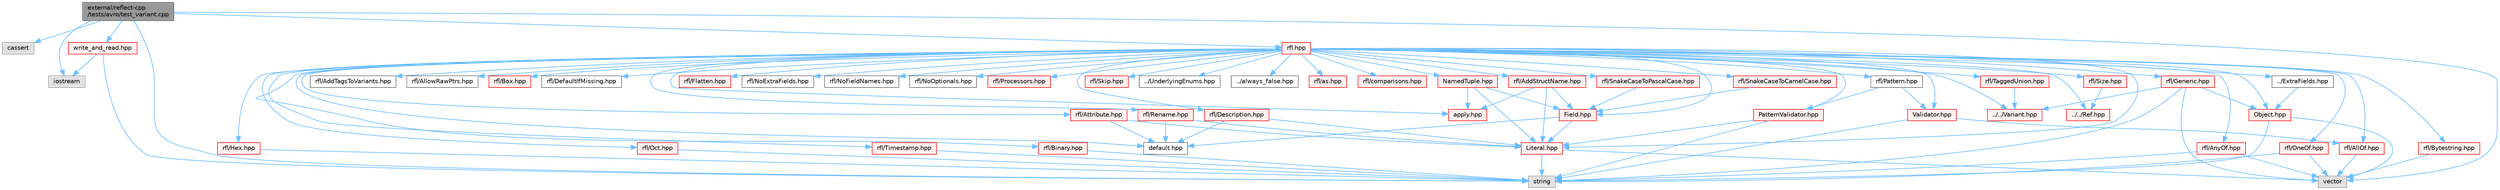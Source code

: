 digraph "external/reflect-cpp/tests/avro/test_variant.cpp"
{
 // LATEX_PDF_SIZE
  bgcolor="transparent";
  edge [fontname=Helvetica,fontsize=10,labelfontname=Helvetica,labelfontsize=10];
  node [fontname=Helvetica,fontsize=10,shape=box,height=0.2,width=0.4];
  Node1 [id="Node000001",label="external/reflect-cpp\l/tests/avro/test_variant.cpp",height=0.2,width=0.4,color="gray40", fillcolor="grey60", style="filled", fontcolor="black",tooltip=" "];
  Node1 -> Node2 [id="edge95_Node000001_Node000002",color="steelblue1",style="solid",tooltip=" "];
  Node2 [id="Node000002",label="cassert",height=0.2,width=0.4,color="grey60", fillcolor="#E0E0E0", style="filled",tooltip=" "];
  Node1 -> Node3 [id="edge96_Node000001_Node000003",color="steelblue1",style="solid",tooltip=" "];
  Node3 [id="Node000003",label="iostream",height=0.2,width=0.4,color="grey60", fillcolor="#E0E0E0", style="filled",tooltip=" "];
  Node1 -> Node4 [id="edge97_Node000001_Node000004",color="steelblue1",style="solid",tooltip=" "];
  Node4 [id="Node000004",label="rfl.hpp",height=0.2,width=0.4,color="red", fillcolor="#FFF0F0", style="filled",URL="$rfl_8hpp.html",tooltip=" "];
  Node4 -> Node5 [id="edge98_Node000004_Node000005",color="steelblue1",style="solid",tooltip=" "];
  Node5 [id="Node000005",label="rfl/AddStructName.hpp",height=0.2,width=0.4,color="red", fillcolor="#FFF0F0", style="filled",URL="$_add_struct_name_8hpp.html",tooltip=" "];
  Node5 -> Node7 [id="edge99_Node000005_Node000007",color="steelblue1",style="solid",tooltip=" "];
  Node7 [id="Node000007",label="Field.hpp",height=0.2,width=0.4,color="red", fillcolor="#FFF0F0", style="filled",URL="$_field_8hpp.html",tooltip=" "];
  Node7 -> Node12 [id="edge100_Node000007_Node000012",color="steelblue1",style="solid",tooltip=" "];
  Node12 [id="Node000012",label="Literal.hpp",height=0.2,width=0.4,color="red", fillcolor="#FFF0F0", style="filled",URL="$_literal_8hpp.html",tooltip=" "];
  Node12 -> Node16 [id="edge101_Node000012_Node000016",color="steelblue1",style="solid",tooltip=" "];
  Node16 [id="Node000016",label="string",height=0.2,width=0.4,color="grey60", fillcolor="#E0E0E0", style="filled",tooltip=" "];
  Node12 -> Node17 [id="edge102_Node000012_Node000017",color="steelblue1",style="solid",tooltip=" "];
  Node17 [id="Node000017",label="vector",height=0.2,width=0.4,color="grey60", fillcolor="#E0E0E0", style="filled",tooltip=" "];
  Node7 -> Node33 [id="edge103_Node000007_Node000033",color="steelblue1",style="solid",tooltip=" "];
  Node33 [id="Node000033",label="default.hpp",height=0.2,width=0.4,color="grey40", fillcolor="white", style="filled",URL="$default_8hpp.html",tooltip=" "];
  Node5 -> Node12 [id="edge104_Node000005_Node000012",color="steelblue1",style="solid",tooltip=" "];
  Node5 -> Node38 [id="edge105_Node000005_Node000038",color="steelblue1",style="solid",tooltip=" "];
  Node38 [id="Node000038",label="apply.hpp",height=0.2,width=0.4,color="red", fillcolor="#FFF0F0", style="filled",URL="$apply_8hpp.html",tooltip=" "];
  Node4 -> Node55 [id="edge106_Node000004_Node000055",color="steelblue1",style="solid",tooltip=" "];
  Node55 [id="Node000055",label="rfl/AddTagsToVariants.hpp",height=0.2,width=0.4,color="grey40", fillcolor="white", style="filled",URL="$_add_tags_to_variants_8hpp.html",tooltip=" "];
  Node4 -> Node56 [id="edge107_Node000004_Node000056",color="steelblue1",style="solid",tooltip=" "];
  Node56 [id="Node000056",label="rfl/AllOf.hpp",height=0.2,width=0.4,color="red", fillcolor="#FFF0F0", style="filled",URL="$_all_of_8hpp.html",tooltip=" "];
  Node56 -> Node17 [id="edge108_Node000056_Node000017",color="steelblue1",style="solid",tooltip=" "];
  Node4 -> Node65 [id="edge109_Node000004_Node000065",color="steelblue1",style="solid",tooltip=" "];
  Node65 [id="Node000065",label="rfl/AllowRawPtrs.hpp",height=0.2,width=0.4,color="grey40", fillcolor="white", style="filled",URL="$_allow_raw_ptrs_8hpp.html",tooltip=" "];
  Node4 -> Node66 [id="edge110_Node000004_Node000066",color="steelblue1",style="solid",tooltip=" "];
  Node66 [id="Node000066",label="rfl/AnyOf.hpp",height=0.2,width=0.4,color="red", fillcolor="#FFF0F0", style="filled",URL="$_any_of_8hpp.html",tooltip=" "];
  Node66 -> Node16 [id="edge111_Node000066_Node000016",color="steelblue1",style="solid",tooltip=" "];
  Node66 -> Node17 [id="edge112_Node000066_Node000017",color="steelblue1",style="solid",tooltip=" "];
  Node4 -> Node68 [id="edge113_Node000004_Node000068",color="steelblue1",style="solid",tooltip=" "];
  Node68 [id="Node000068",label="rfl/Attribute.hpp",height=0.2,width=0.4,color="red", fillcolor="#FFF0F0", style="filled",URL="$_attribute_8hpp.html",tooltip=" "];
  Node68 -> Node12 [id="edge114_Node000068_Node000012",color="steelblue1",style="solid",tooltip=" "];
  Node68 -> Node33 [id="edge115_Node000068_Node000033",color="steelblue1",style="solid",tooltip=" "];
  Node4 -> Node69 [id="edge116_Node000004_Node000069",color="steelblue1",style="solid",tooltip=" "];
  Node69 [id="Node000069",label="rfl/Binary.hpp",height=0.2,width=0.4,color="red", fillcolor="#FFF0F0", style="filled",URL="$_binary_8hpp.html",tooltip=" "];
  Node69 -> Node16 [id="edge117_Node000069_Node000016",color="steelblue1",style="solid",tooltip=" "];
  Node4 -> Node71 [id="edge118_Node000004_Node000071",color="steelblue1",style="solid",tooltip=" "];
  Node71 [id="Node000071",label="rfl/Box.hpp",height=0.2,width=0.4,color="red", fillcolor="#FFF0F0", style="filled",URL="$_box_8hpp.html",tooltip=" "];
  Node4 -> Node72 [id="edge119_Node000004_Node000072",color="steelblue1",style="solid",tooltip=" "];
  Node72 [id="Node000072",label="rfl/Bytestring.hpp",height=0.2,width=0.4,color="red", fillcolor="#FFF0F0", style="filled",URL="$_bytestring_8hpp.html",tooltip=" "];
  Node72 -> Node17 [id="edge120_Node000072_Node000017",color="steelblue1",style="solid",tooltip=" "];
  Node4 -> Node73 [id="edge121_Node000004_Node000073",color="steelblue1",style="solid",tooltip=" "];
  Node73 [id="Node000073",label="rfl/DefaultIfMissing.hpp",height=0.2,width=0.4,color="grey40", fillcolor="white", style="filled",URL="$_default_if_missing_8hpp.html",tooltip=" "];
  Node4 -> Node74 [id="edge122_Node000004_Node000074",color="steelblue1",style="solid",tooltip=" "];
  Node74 [id="Node000074",label="rfl/Description.hpp",height=0.2,width=0.4,color="red", fillcolor="#FFF0F0", style="filled",URL="$_description_8hpp.html",tooltip=" "];
  Node74 -> Node12 [id="edge123_Node000074_Node000012",color="steelblue1",style="solid",tooltip=" "];
  Node74 -> Node33 [id="edge124_Node000074_Node000033",color="steelblue1",style="solid",tooltip=" "];
  Node4 -> Node49 [id="edge125_Node000004_Node000049",color="steelblue1",style="solid",tooltip=" "];
  Node49 [id="Node000049",label="../ExtraFields.hpp",height=0.2,width=0.4,color="grey40", fillcolor="white", style="filled",URL="$_extra_fields_8hpp.html",tooltip=" "];
  Node49 -> Node50 [id="edge126_Node000049_Node000050",color="steelblue1",style="solid",tooltip=" "];
  Node50 [id="Node000050",label="Object.hpp",height=0.2,width=0.4,color="red", fillcolor="#FFF0F0", style="filled",URL="$_object_8hpp.html",tooltip=" "];
  Node50 -> Node16 [id="edge127_Node000050_Node000016",color="steelblue1",style="solid",tooltip=" "];
  Node50 -> Node17 [id="edge128_Node000050_Node000017",color="steelblue1",style="solid",tooltip=" "];
  Node4 -> Node7 [id="edge129_Node000004_Node000007",color="steelblue1",style="solid",tooltip=" "];
  Node4 -> Node75 [id="edge130_Node000004_Node000075",color="steelblue1",style="solid",tooltip=" "];
  Node75 [id="Node000075",label="rfl/Flatten.hpp",height=0.2,width=0.4,color="red", fillcolor="#FFF0F0", style="filled",URL="$_flatten_8hpp.html",tooltip=" "];
  Node4 -> Node76 [id="edge131_Node000004_Node000076",color="steelblue1",style="solid",tooltip=" "];
  Node76 [id="Node000076",label="rfl/Generic.hpp",height=0.2,width=0.4,color="red", fillcolor="#FFF0F0", style="filled",URL="$_generic_8hpp.html",tooltip=" "];
  Node76 -> Node16 [id="edge132_Node000076_Node000016",color="steelblue1",style="solid",tooltip=" "];
  Node76 -> Node17 [id="edge133_Node000076_Node000017",color="steelblue1",style="solid",tooltip=" "];
  Node76 -> Node50 [id="edge134_Node000076_Node000050",color="steelblue1",style="solid",tooltip=" "];
  Node76 -> Node60 [id="edge135_Node000076_Node000060",color="steelblue1",style="solid",tooltip=" "];
  Node60 [id="Node000060",label="../../Variant.hpp",height=0.2,width=0.4,color="red", fillcolor="#FFF0F0", style="filled",URL="$_variant_8hpp.html",tooltip=" "];
  Node4 -> Node78 [id="edge136_Node000004_Node000078",color="steelblue1",style="solid",tooltip=" "];
  Node78 [id="Node000078",label="rfl/Hex.hpp",height=0.2,width=0.4,color="red", fillcolor="#FFF0F0", style="filled",URL="$_hex_8hpp.html",tooltip=" "];
  Node78 -> Node16 [id="edge137_Node000078_Node000016",color="steelblue1",style="solid",tooltip=" "];
  Node4 -> Node12 [id="edge138_Node000004_Node000012",color="steelblue1",style="solid",tooltip=" "];
  Node4 -> Node43 [id="edge139_Node000004_Node000043",color="steelblue1",style="solid",tooltip=" "];
  Node43 [id="Node000043",label="NamedTuple.hpp",height=0.2,width=0.4,color="red", fillcolor="#FFF0F0", style="filled",URL="$_named_tuple_8hpp.html",tooltip=" "];
  Node43 -> Node7 [id="edge140_Node000043_Node000007",color="steelblue1",style="solid",tooltip=" "];
  Node43 -> Node12 [id="edge141_Node000043_Node000012",color="steelblue1",style="solid",tooltip=" "];
  Node43 -> Node38 [id="edge142_Node000043_Node000038",color="steelblue1",style="solid",tooltip=" "];
  Node4 -> Node79 [id="edge143_Node000004_Node000079",color="steelblue1",style="solid",tooltip=" "];
  Node79 [id="Node000079",label="rfl/NoExtraFields.hpp",height=0.2,width=0.4,color="grey40", fillcolor="white", style="filled",URL="$_no_extra_fields_8hpp.html",tooltip=" "];
  Node4 -> Node80 [id="edge144_Node000004_Node000080",color="steelblue1",style="solid",tooltip=" "];
  Node80 [id="Node000080",label="rfl/NoFieldNames.hpp",height=0.2,width=0.4,color="grey40", fillcolor="white", style="filled",URL="$_no_field_names_8hpp.html",tooltip=" "];
  Node4 -> Node81 [id="edge145_Node000004_Node000081",color="steelblue1",style="solid",tooltip=" "];
  Node81 [id="Node000081",label="rfl/NoOptionals.hpp",height=0.2,width=0.4,color="grey40", fillcolor="white", style="filled",URL="$_no_optionals_8hpp.html",tooltip=" "];
  Node4 -> Node50 [id="edge146_Node000004_Node000050",color="steelblue1",style="solid",tooltip=" "];
  Node4 -> Node82 [id="edge147_Node000004_Node000082",color="steelblue1",style="solid",tooltip=" "];
  Node82 [id="Node000082",label="rfl/Oct.hpp",height=0.2,width=0.4,color="red", fillcolor="#FFF0F0", style="filled",URL="$_oct_8hpp.html",tooltip=" "];
  Node82 -> Node16 [id="edge148_Node000082_Node000016",color="steelblue1",style="solid",tooltip=" "];
  Node4 -> Node84 [id="edge149_Node000004_Node000084",color="steelblue1",style="solid",tooltip=" "];
  Node84 [id="Node000084",label="rfl/OneOf.hpp",height=0.2,width=0.4,color="red", fillcolor="#FFF0F0", style="filled",URL="$_one_of_8hpp.html",tooltip=" "];
  Node84 -> Node16 [id="edge150_Node000084_Node000016",color="steelblue1",style="solid",tooltip=" "];
  Node84 -> Node17 [id="edge151_Node000084_Node000017",color="steelblue1",style="solid",tooltip=" "];
  Node4 -> Node85 [id="edge152_Node000004_Node000085",color="steelblue1",style="solid",tooltip=" "];
  Node85 [id="Node000085",label="rfl/Pattern.hpp",height=0.2,width=0.4,color="grey40", fillcolor="white", style="filled",URL="$_pattern_8hpp.html",tooltip=" "];
  Node85 -> Node86 [id="edge153_Node000085_Node000086",color="steelblue1",style="solid",tooltip=" "];
  Node86 [id="Node000086",label="PatternValidator.hpp",height=0.2,width=0.4,color="red", fillcolor="#FFF0F0", style="filled",URL="$_pattern_validator_8hpp.html",tooltip=" "];
  Node86 -> Node16 [id="edge154_Node000086_Node000016",color="steelblue1",style="solid",tooltip=" "];
  Node86 -> Node12 [id="edge155_Node000086_Node000012",color="steelblue1",style="solid",tooltip=" "];
  Node85 -> Node90 [id="edge156_Node000085_Node000090",color="steelblue1",style="solid",tooltip=" "];
  Node90 [id="Node000090",label="Validator.hpp",height=0.2,width=0.4,color="red", fillcolor="#FFF0F0", style="filled",URL="$_validator_8hpp.html",tooltip=" "];
  Node90 -> Node16 [id="edge157_Node000090_Node000016",color="steelblue1",style="solid",tooltip=" "];
  Node90 -> Node56 [id="edge158_Node000090_Node000056",color="steelblue1",style="solid",tooltip=" "];
  Node4 -> Node86 [id="edge159_Node000004_Node000086",color="steelblue1",style="solid",tooltip=" "];
  Node4 -> Node92 [id="edge160_Node000004_Node000092",color="steelblue1",style="solid",tooltip=" "];
  Node92 [id="Node000092",label="rfl/Processors.hpp",height=0.2,width=0.4,color="red", fillcolor="#FFF0F0", style="filled",URL="$_processors_8hpp.html",tooltip=" "];
  Node4 -> Node59 [id="edge161_Node000004_Node000059",color="steelblue1",style="solid",tooltip=" "];
  Node59 [id="Node000059",label="../../Ref.hpp",height=0.2,width=0.4,color="red", fillcolor="#FFF0F0", style="filled",URL="$_ref_8hpp.html",tooltip=" "];
  Node4 -> Node101 [id="edge162_Node000004_Node000101",color="steelblue1",style="solid",tooltip=" "];
  Node101 [id="Node000101",label="rfl/Rename.hpp",height=0.2,width=0.4,color="red", fillcolor="#FFF0F0", style="filled",URL="$_rename_8hpp.html",tooltip=" "];
  Node101 -> Node12 [id="edge163_Node000101_Node000012",color="steelblue1",style="solid",tooltip=" "];
  Node101 -> Node33 [id="edge164_Node000101_Node000033",color="steelblue1",style="solid",tooltip=" "];
  Node4 -> Node102 [id="edge165_Node000004_Node000102",color="steelblue1",style="solid",tooltip=" "];
  Node102 [id="Node000102",label="rfl/Size.hpp",height=0.2,width=0.4,color="red", fillcolor="#FFF0F0", style="filled",URL="$_size_8hpp.html",tooltip=" "];
  Node102 -> Node59 [id="edge166_Node000102_Node000059",color="steelblue1",style="solid",tooltip=" "];
  Node4 -> Node103 [id="edge167_Node000004_Node000103",color="steelblue1",style="solid",tooltip=" "];
  Node103 [id="Node000103",label="rfl/Skip.hpp",height=0.2,width=0.4,color="red", fillcolor="#FFF0F0", style="filled",URL="$_skip_8hpp.html",tooltip=" "];
  Node4 -> Node105 [id="edge168_Node000004_Node000105",color="steelblue1",style="solid",tooltip=" "];
  Node105 [id="Node000105",label="rfl/SnakeCaseToCamelCase.hpp",height=0.2,width=0.4,color="red", fillcolor="#FFF0F0", style="filled",URL="$_snake_case_to_camel_case_8hpp.html",tooltip=" "];
  Node105 -> Node7 [id="edge169_Node000105_Node000007",color="steelblue1",style="solid",tooltip=" "];
  Node4 -> Node108 [id="edge170_Node000004_Node000108",color="steelblue1",style="solid",tooltip=" "];
  Node108 [id="Node000108",label="rfl/SnakeCaseToPascalCase.hpp",height=0.2,width=0.4,color="red", fillcolor="#FFF0F0", style="filled",URL="$_snake_case_to_pascal_case_8hpp.html",tooltip=" "];
  Node108 -> Node7 [id="edge171_Node000108_Node000007",color="steelblue1",style="solid",tooltip=" "];
  Node4 -> Node109 [id="edge172_Node000004_Node000109",color="steelblue1",style="solid",tooltip=" "];
  Node109 [id="Node000109",label="rfl/TaggedUnion.hpp",height=0.2,width=0.4,color="red", fillcolor="#FFF0F0", style="filled",URL="$_tagged_union_8hpp.html",tooltip=" "];
  Node109 -> Node60 [id="edge173_Node000109_Node000060",color="steelblue1",style="solid",tooltip=" "];
  Node4 -> Node150 [id="edge174_Node000004_Node000150",color="steelblue1",style="solid",tooltip=" "];
  Node150 [id="Node000150",label="rfl/Timestamp.hpp",height=0.2,width=0.4,color="red", fillcolor="#FFF0F0", style="filled",URL="$_timestamp_8hpp.html",tooltip=" "];
  Node150 -> Node16 [id="edge175_Node000150_Node000016",color="steelblue1",style="solid",tooltip=" "];
  Node4 -> Node100 [id="edge176_Node000004_Node000100",color="steelblue1",style="solid",tooltip=" "];
  Node100 [id="Node000100",label="../UnderlyingEnums.hpp",height=0.2,width=0.4,color="grey40", fillcolor="white", style="filled",URL="$_underlying_enums_8hpp.html",tooltip=" "];
  Node4 -> Node90 [id="edge177_Node000004_Node000090",color="steelblue1",style="solid",tooltip=" "];
  Node4 -> Node60 [id="edge178_Node000004_Node000060",color="steelblue1",style="solid",tooltip=" "];
  Node4 -> Node117 [id="edge179_Node000004_Node000117",color="steelblue1",style="solid",tooltip=" "];
  Node117 [id="Node000117",label="../always_false.hpp",height=0.2,width=0.4,color="grey40", fillcolor="white", style="filled",URL="$always__false_8hpp.html",tooltip=" "];
  Node4 -> Node38 [id="edge180_Node000004_Node000038",color="steelblue1",style="solid",tooltip=" "];
  Node4 -> Node153 [id="edge181_Node000004_Node000153",color="steelblue1",style="solid",tooltip=" "];
  Node153 [id="Node000153",label="rfl/as.hpp",height=0.2,width=0.4,color="red", fillcolor="#FFF0F0", style="filled",URL="$as_8hpp.html",tooltip=" "];
  Node4 -> Node163 [id="edge182_Node000004_Node000163",color="steelblue1",style="solid",tooltip=" "];
  Node163 [id="Node000163",label="rfl/comparisons.hpp",height=0.2,width=0.4,color="red", fillcolor="#FFF0F0", style="filled",URL="$comparisons_8hpp.html",tooltip=" "];
  Node4 -> Node33 [id="edge183_Node000004_Node000033",color="steelblue1",style="solid",tooltip=" "];
  Node1 -> Node16 [id="edge184_Node000001_Node000016",color="steelblue1",style="solid",tooltip=" "];
  Node1 -> Node17 [id="edge185_Node000001_Node000017",color="steelblue1",style="solid",tooltip=" "];
  Node1 -> Node296 [id="edge186_Node000001_Node000296",color="steelblue1",style="solid",tooltip=" "];
  Node296 [id="Node000296",label="write_and_read.hpp",height=0.2,width=0.4,color="red", fillcolor="#FFF0F0", style="filled",URL="$avro_2write__and__read_8hpp.html",tooltip=" "];
  Node296 -> Node3 [id="edge187_Node000296_Node000003",color="steelblue1",style="solid",tooltip=" "];
  Node296 -> Node16 [id="edge188_Node000296_Node000016",color="steelblue1",style="solid",tooltip=" "];
}
